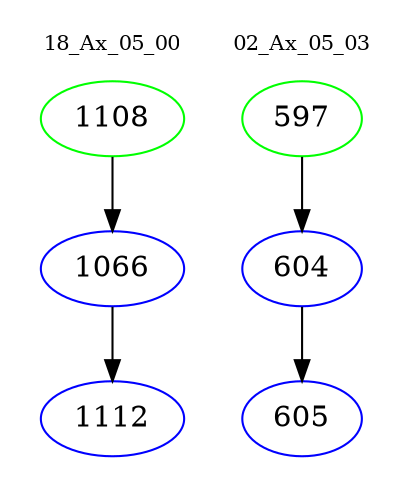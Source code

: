 digraph{
subgraph cluster_0 {
color = white
label = "18_Ax_05_00";
fontsize=10;
T0_1108 [label="1108", color="green"]
T0_1108 -> T0_1066 [color="black"]
T0_1066 [label="1066", color="blue"]
T0_1066 -> T0_1112 [color="black"]
T0_1112 [label="1112", color="blue"]
}
subgraph cluster_1 {
color = white
label = "02_Ax_05_03";
fontsize=10;
T1_597 [label="597", color="green"]
T1_597 -> T1_604 [color="black"]
T1_604 [label="604", color="blue"]
T1_604 -> T1_605 [color="black"]
T1_605 [label="605", color="blue"]
}
}
